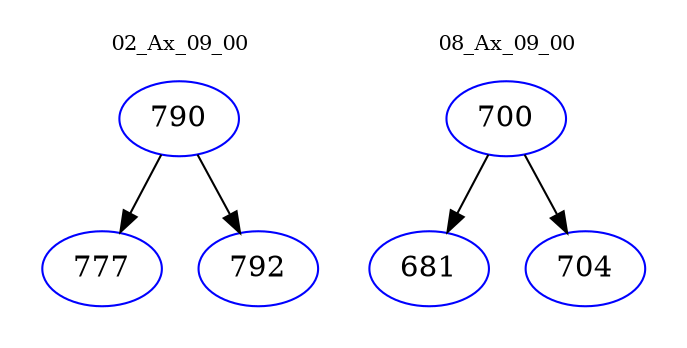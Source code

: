 digraph{
subgraph cluster_0 {
color = white
label = "02_Ax_09_00";
fontsize=10;
T0_790 [label="790", color="blue"]
T0_790 -> T0_777 [color="black"]
T0_777 [label="777", color="blue"]
T0_790 -> T0_792 [color="black"]
T0_792 [label="792", color="blue"]
}
subgraph cluster_1 {
color = white
label = "08_Ax_09_00";
fontsize=10;
T1_700 [label="700", color="blue"]
T1_700 -> T1_681 [color="black"]
T1_681 [label="681", color="blue"]
T1_700 -> T1_704 [color="black"]
T1_704 [label="704", color="blue"]
}
}
